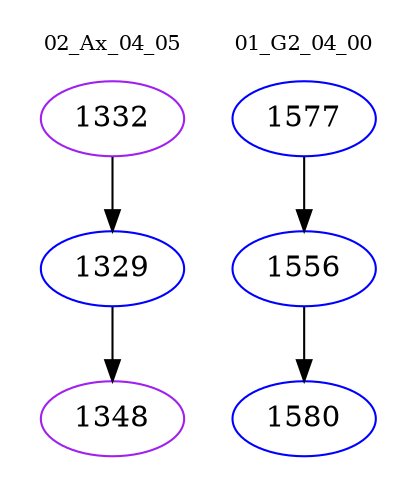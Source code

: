 digraph{
subgraph cluster_0 {
color = white
label = "02_Ax_04_05";
fontsize=10;
T0_1332 [label="1332", color="purple"]
T0_1332 -> T0_1329 [color="black"]
T0_1329 [label="1329", color="blue"]
T0_1329 -> T0_1348 [color="black"]
T0_1348 [label="1348", color="purple"]
}
subgraph cluster_1 {
color = white
label = "01_G2_04_00";
fontsize=10;
T1_1577 [label="1577", color="blue"]
T1_1577 -> T1_1556 [color="black"]
T1_1556 [label="1556", color="blue"]
T1_1556 -> T1_1580 [color="black"]
T1_1580 [label="1580", color="blue"]
}
}
